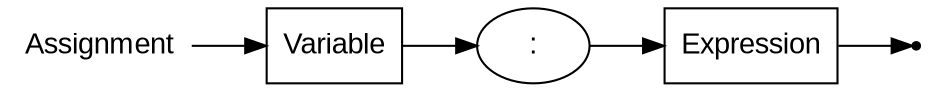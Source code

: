 digraph ASSIGNMENT {
  rankdir=LR;
  node [fontname="Arial"];
  start [label="Assignment" shape=plaintext];
  end [label="" shape=point];
  A [label="Variable" shape=box];
  B [label=":" shape=oval];
  C [label="Expression" shape=box];
  start -> A;
  A -> B;
  B -> C;
  C -> end;
}